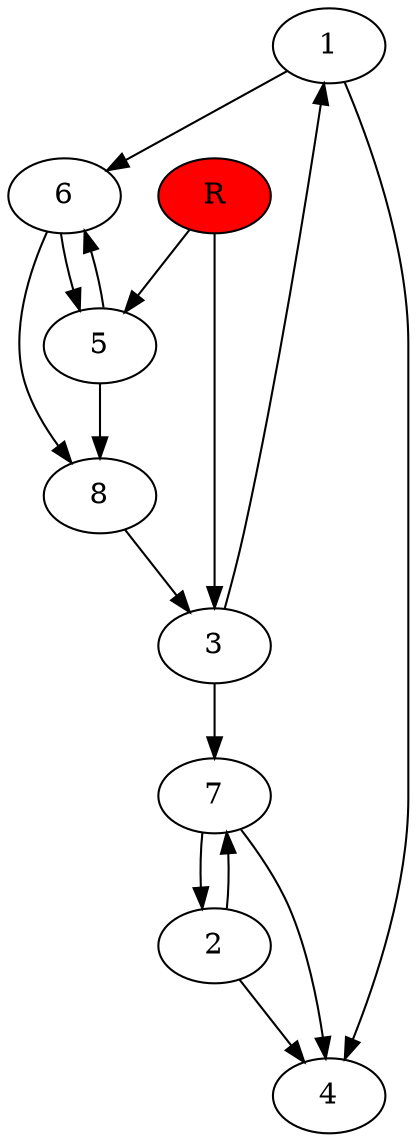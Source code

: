 digraph prb73503 {
	1
	2
	3
	4
	5
	6
	7
	8
	R [fillcolor="#ff0000" style=filled]
	1 -> 4
	1 -> 6
	2 -> 4
	2 -> 7
	3 -> 1
	3 -> 7
	5 -> 6
	5 -> 8
	6 -> 5
	6 -> 8
	7 -> 2
	7 -> 4
	8 -> 3
	R -> 3
	R -> 5
}
